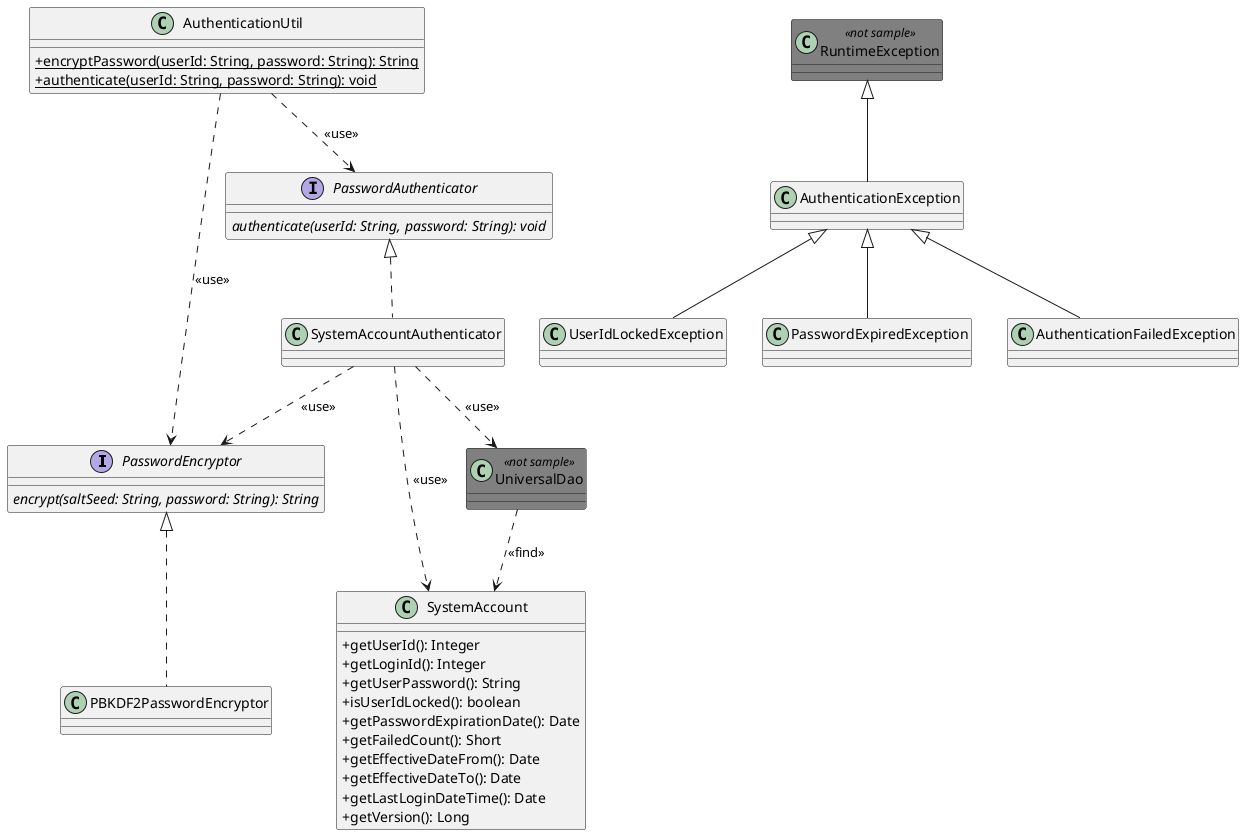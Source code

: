 @startuml

skinparam classAttributeIconSize 0

skinparam class {
    BackgroundColor<<not sample>> Gray
}

interface PasswordEncryptor {
    {abstract} encrypt(saltSeed: String, password: String): String
}

class PBKDF2PasswordEncryptor implements PasswordEncryptor

class SystemAccount {
    + getUserId(): Integer
    + getLoginId(): Integer
    + getUserPassword(): String
    + isUserIdLocked(): boolean
    + getPasswordExpirationDate(): Date
    + getFailedCount(): Short
    + getEffectiveDateFrom(): Date
    + getEffectiveDateTo(): Date
    + getLastLoginDateTime(): Date
    + getVersion(): Long
}

class RuntimeException <<not sample>>

class AuthenticationException extends RuntimeException
class UserIdLockedException extends AuthenticationException
class PasswordExpiredException extends AuthenticationException
class AuthenticationFailedException extends AuthenticationException

interface PasswordAuthenticator {
    {abstract} authenticate(userId: String, password: String): void
}

class SystemAccountAuthenticator implements PasswordAuthenticator

class AuthenticationUtil {
    {static} + encryptPassword(userId: String, password: String): String
    {static} + authenticate(userId: String, password: String): void
}

class UniversalDao <<not sample>>

AuthenticationUtil ..> PasswordEncryptor : <<use>>
AuthenticationUtil ..> PasswordAuthenticator : <<use>>

SystemAccountAuthenticator ..> SystemAccount : <<use>>
SystemAccountAuthenticator ..> PasswordEncryptor: <<use>>
SystemAccountAuthenticator ..> UniversalDao : <<use>>

UniversalDao ..> SystemAccount: <<find>>

@enduml